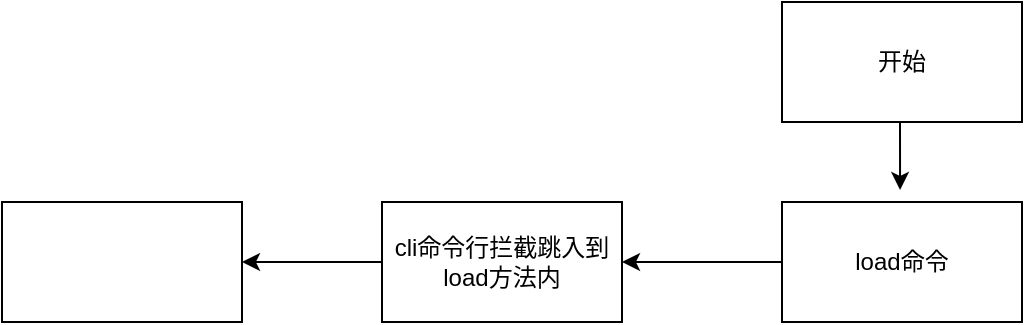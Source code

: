 <mxfile version="22.0.4" type="github">
  <diagram name="第 1 页" id="v9dUQ94RSesRMElzgntV">
    <mxGraphModel dx="2261" dy="758" grid="1" gridSize="10" guides="1" tooltips="1" connect="1" arrows="1" fold="1" page="1" pageScale="1" pageWidth="827" pageHeight="1169" math="0" shadow="0">
      <root>
        <mxCell id="0" />
        <mxCell id="1" parent="0" />
        <mxCell id="TOGtRTezvv8GDTPkBw5l-1" value="开始" style="rounded=0;whiteSpace=wrap;html=1;" vertex="1" parent="1">
          <mxGeometry x="330" y="10" width="120" height="60" as="geometry" />
        </mxCell>
        <mxCell id="TOGtRTezvv8GDTPkBw5l-5" value="" style="edgeStyle=orthogonalEdgeStyle;rounded=0;orthogonalLoop=1;jettySize=auto;html=1;" edge="1" parent="1" source="TOGtRTezvv8GDTPkBw5l-2" target="TOGtRTezvv8GDTPkBw5l-4">
          <mxGeometry relative="1" as="geometry" />
        </mxCell>
        <mxCell id="TOGtRTezvv8GDTPkBw5l-2" value="load命令" style="rounded=0;whiteSpace=wrap;html=1;" vertex="1" parent="1">
          <mxGeometry x="330" y="110" width="120" height="60" as="geometry" />
        </mxCell>
        <mxCell id="TOGtRTezvv8GDTPkBw5l-3" style="edgeStyle=orthogonalEdgeStyle;rounded=0;orthogonalLoop=1;jettySize=auto;html=1;exitX=0.5;exitY=1;exitDx=0;exitDy=0;entryX=0.492;entryY=-0.1;entryDx=0;entryDy=0;entryPerimeter=0;" edge="1" parent="1" source="TOGtRTezvv8GDTPkBw5l-1" target="TOGtRTezvv8GDTPkBw5l-2">
          <mxGeometry relative="1" as="geometry" />
        </mxCell>
        <mxCell id="TOGtRTezvv8GDTPkBw5l-8" style="edgeStyle=orthogonalEdgeStyle;rounded=0;orthogonalLoop=1;jettySize=auto;html=1;entryX=1;entryY=0.5;entryDx=0;entryDy=0;" edge="1" parent="1" source="TOGtRTezvv8GDTPkBw5l-4" target="TOGtRTezvv8GDTPkBw5l-6">
          <mxGeometry relative="1" as="geometry" />
        </mxCell>
        <mxCell id="TOGtRTezvv8GDTPkBw5l-4" value="cli命令行拦截跳入到load方法内" style="rounded=0;whiteSpace=wrap;html=1;" vertex="1" parent="1">
          <mxGeometry x="130" y="110" width="120" height="60" as="geometry" />
        </mxCell>
        <mxCell id="TOGtRTezvv8GDTPkBw5l-6" value="" style="rounded=0;whiteSpace=wrap;html=1;" vertex="1" parent="1">
          <mxGeometry x="-60" y="110" width="120" height="60" as="geometry" />
        </mxCell>
      </root>
    </mxGraphModel>
  </diagram>
</mxfile>

